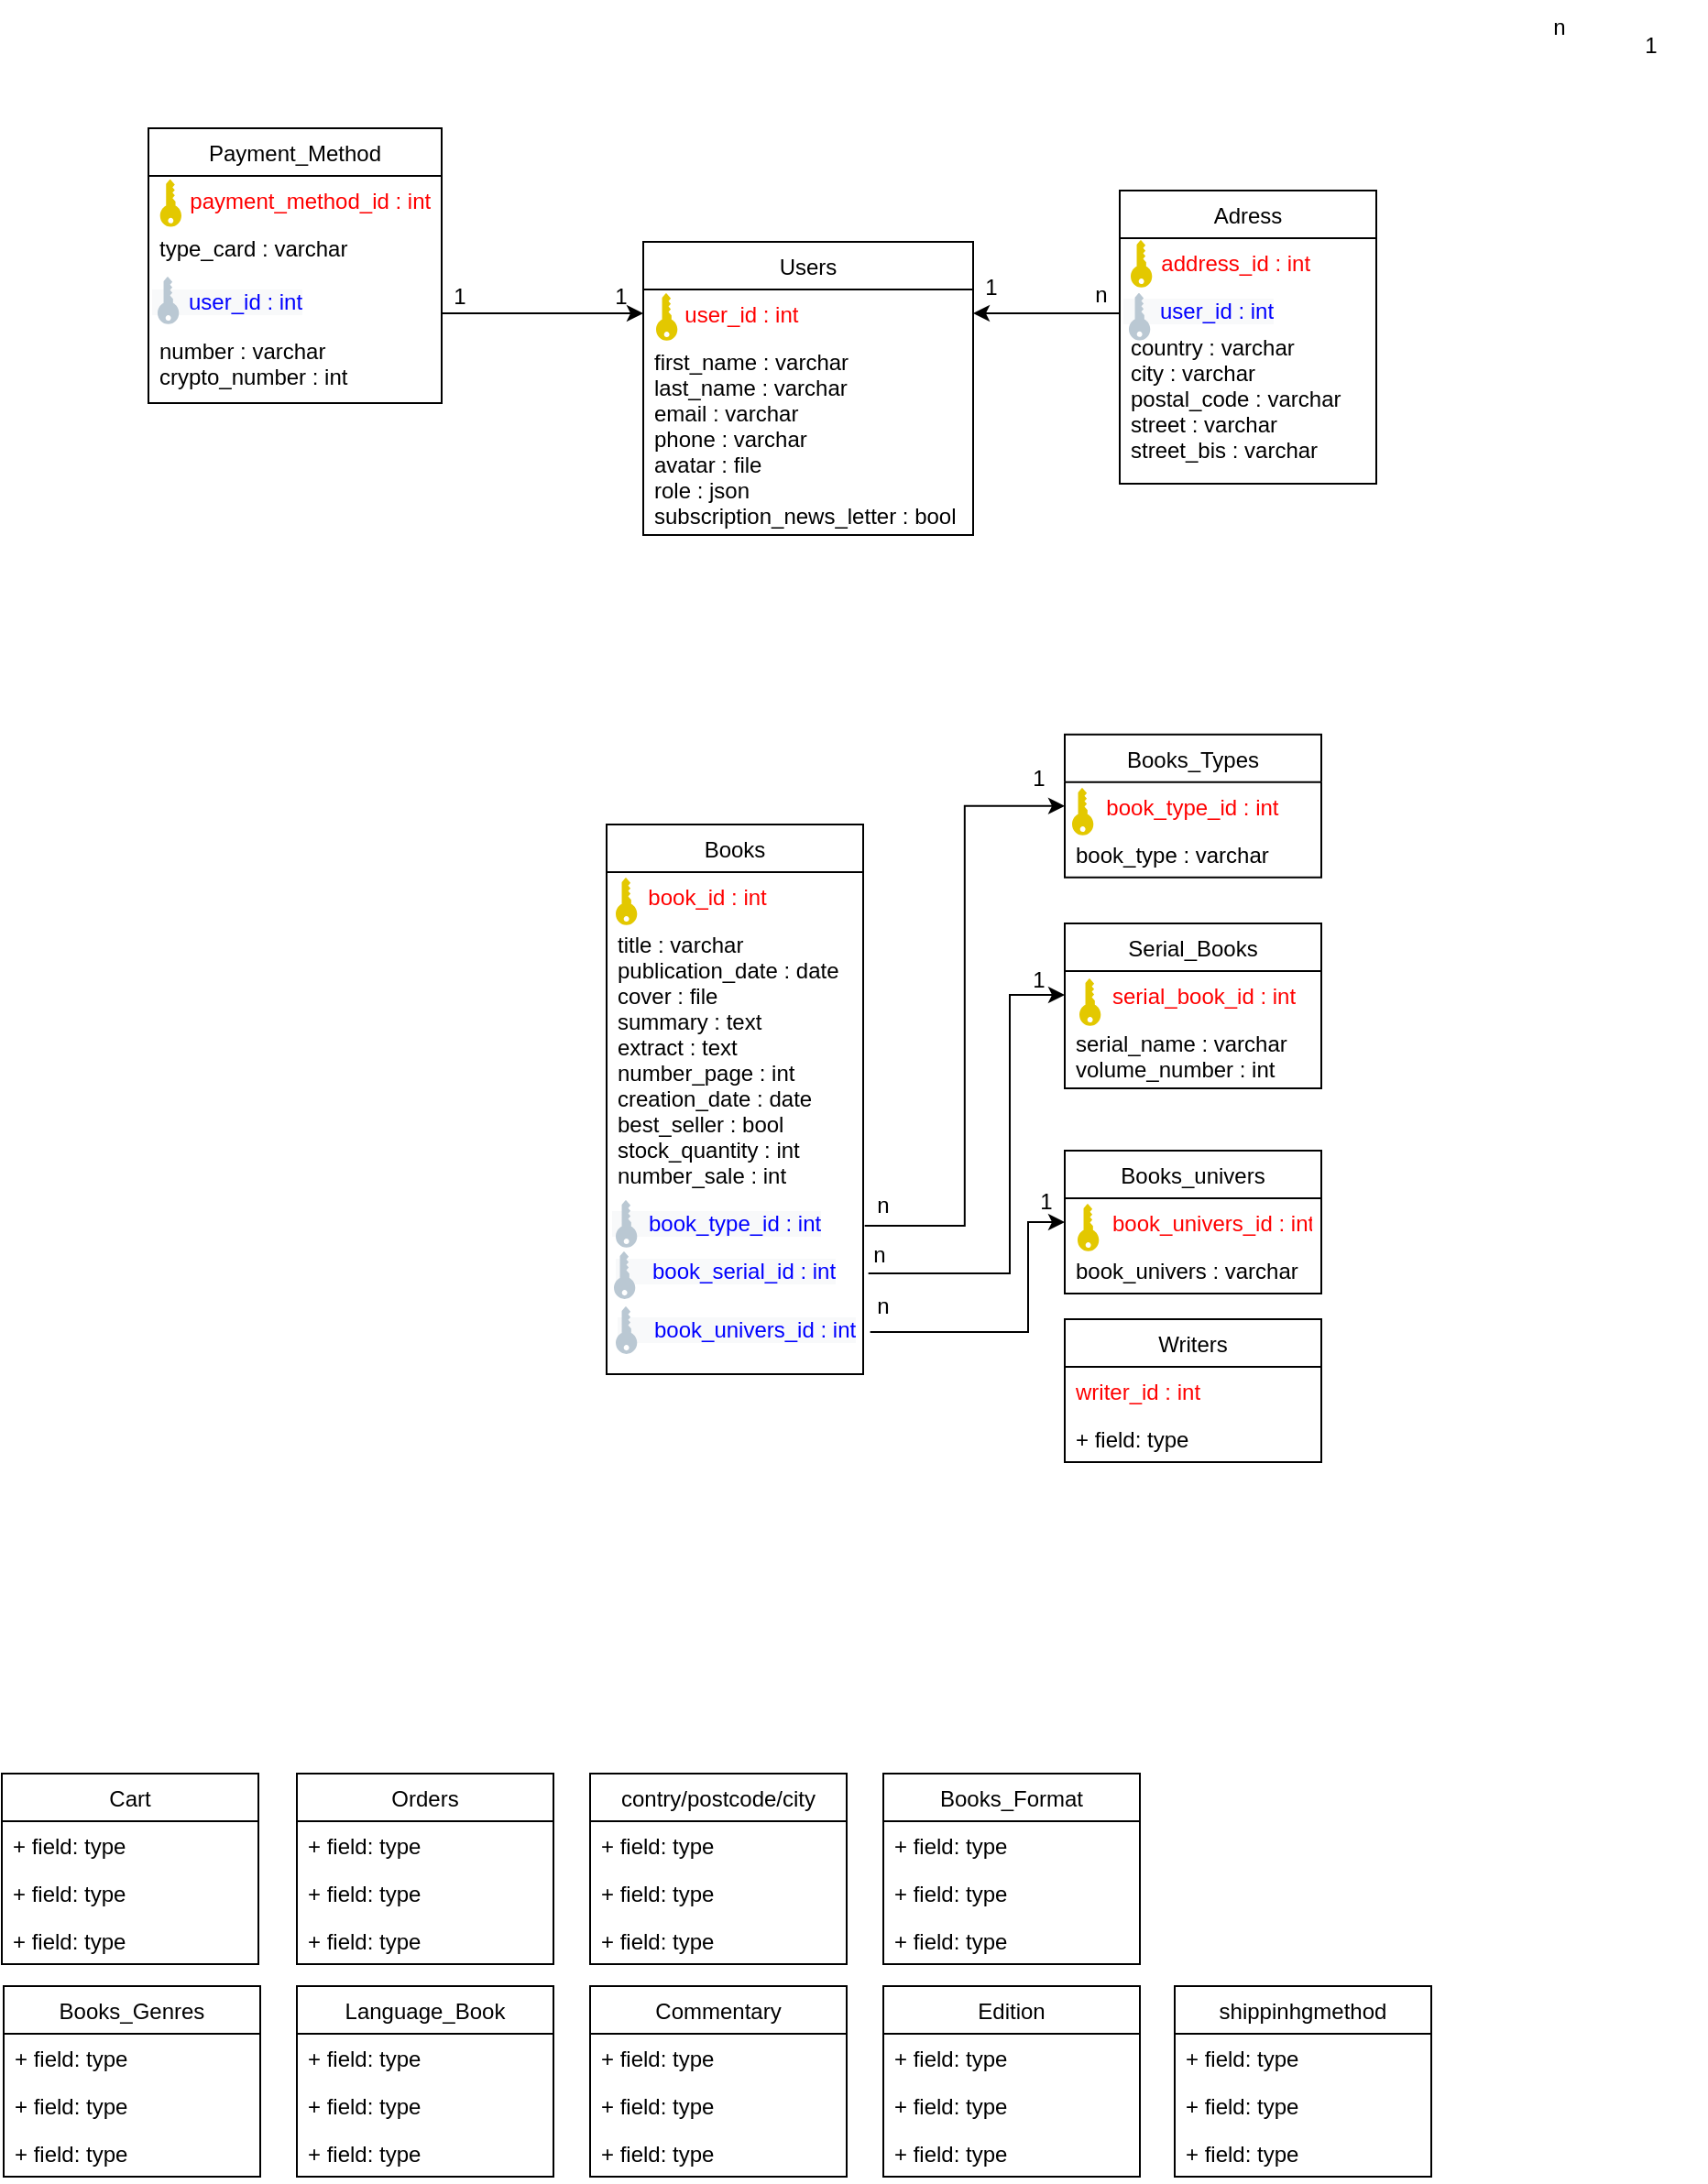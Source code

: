 <mxfile version="18.0.2" type="github">
  <diagram id="_L4seDgNO_HDqvERbjii" name="Page-1">
    <mxGraphModel dx="1221" dy="644" grid="1" gridSize="10" guides="1" tooltips="1" connect="1" arrows="1" fold="1" page="1" pageScale="1" pageWidth="1169" pageHeight="1654" math="0" shadow="0">
      <root>
        <mxCell id="0" />
        <mxCell id="1" parent="0" />
        <mxCell id="G9khIPw7my-z3GdnAK4o-1" value="Books" style="swimlane;fontStyle=0;childLayout=stackLayout;horizontal=1;startSize=26;fillColor=none;horizontalStack=0;resizeParent=1;resizeParentMax=0;resizeLast=0;collapsible=1;marginBottom=0;" vertex="1" parent="1">
          <mxGeometry x="410" y="530" width="140" height="300" as="geometry" />
        </mxCell>
        <mxCell id="G9khIPw7my-z3GdnAK4o-2" value="     book_id : int" style="text;strokeColor=none;fillColor=none;align=left;verticalAlign=top;spacingLeft=4;spacingRight=4;overflow=hidden;rotatable=0;points=[[0,0.5],[1,0.5]];portConstraint=eastwest;fontColor=#FF0000;" vertex="1" parent="G9khIPw7my-z3GdnAK4o-1">
          <mxGeometry y="26" width="140" height="26" as="geometry" />
        </mxCell>
        <mxCell id="G9khIPw7my-z3GdnAK4o-3" value="title : varchar&#xa;publication_date : date&#xa;cover : file&#xa;summary : text&#xa;extract : text&#xa;number_page : int&#xa;creation_date : date&#xa;best_seller : bool&#xa;stock_quantity : int&#xa;number_sale : int" style="text;strokeColor=none;fillColor=none;align=left;verticalAlign=top;spacingLeft=4;spacingRight=4;overflow=hidden;rotatable=0;points=[[0,0.5],[1,0.5]];portConstraint=eastwest;" vertex="1" parent="G9khIPw7my-z3GdnAK4o-1">
          <mxGeometry y="52" width="140" height="248" as="geometry" />
        </mxCell>
        <mxCell id="G9khIPw7my-z3GdnAK4o-5" value="Cart" style="swimlane;fontStyle=0;childLayout=stackLayout;horizontal=1;startSize=26;fillColor=none;horizontalStack=0;resizeParent=1;resizeParentMax=0;resizeLast=0;collapsible=1;marginBottom=0;" vertex="1" parent="1">
          <mxGeometry x="80" y="1048" width="140" height="104" as="geometry" />
        </mxCell>
        <mxCell id="G9khIPw7my-z3GdnAK4o-6" value="+ field: type" style="text;strokeColor=none;fillColor=none;align=left;verticalAlign=top;spacingLeft=4;spacingRight=4;overflow=hidden;rotatable=0;points=[[0,0.5],[1,0.5]];portConstraint=eastwest;" vertex="1" parent="G9khIPw7my-z3GdnAK4o-5">
          <mxGeometry y="26" width="140" height="26" as="geometry" />
        </mxCell>
        <mxCell id="G9khIPw7my-z3GdnAK4o-7" value="+ field: type" style="text;strokeColor=none;fillColor=none;align=left;verticalAlign=top;spacingLeft=4;spacingRight=4;overflow=hidden;rotatable=0;points=[[0,0.5],[1,0.5]];portConstraint=eastwest;" vertex="1" parent="G9khIPw7my-z3GdnAK4o-5">
          <mxGeometry y="52" width="140" height="26" as="geometry" />
        </mxCell>
        <mxCell id="G9khIPw7my-z3GdnAK4o-8" value="+ field: type" style="text;strokeColor=none;fillColor=none;align=left;verticalAlign=top;spacingLeft=4;spacingRight=4;overflow=hidden;rotatable=0;points=[[0,0.5],[1,0.5]];portConstraint=eastwest;" vertex="1" parent="G9khIPw7my-z3GdnAK4o-5">
          <mxGeometry y="78" width="140" height="26" as="geometry" />
        </mxCell>
        <mxCell id="G9khIPw7my-z3GdnAK4o-62" style="edgeStyle=orthogonalEdgeStyle;rounded=0;orthogonalLoop=1;jettySize=auto;html=1;entryX=1;entryY=0.5;entryDx=0;entryDy=0;fontColor=#0000FF;exitX=0;exitY=0.75;exitDx=0;exitDy=0;" edge="1" parent="1" source="G9khIPw7my-z3GdnAK4o-63" target="G9khIPw7my-z3GdnAK4o-10">
          <mxGeometry relative="1" as="geometry" />
        </mxCell>
        <mxCell id="G9khIPw7my-z3GdnAK4o-9" value="Users" style="swimlane;fontStyle=0;childLayout=stackLayout;horizontal=1;startSize=26;fillColor=none;horizontalStack=0;resizeParent=1;resizeParentMax=0;resizeLast=0;collapsible=1;marginBottom=0;" vertex="1" parent="1">
          <mxGeometry x="430" y="212" width="180" height="160" as="geometry" />
        </mxCell>
        <mxCell id="G9khIPw7my-z3GdnAK4o-10" value="     user_id : int" style="text;strokeColor=none;fillColor=none;align=left;verticalAlign=top;spacingLeft=4;spacingRight=4;overflow=hidden;rotatable=0;points=[[0,0.5],[1,0.5]];portConstraint=eastwest;fontColor=#FF0000;" vertex="1" parent="G9khIPw7my-z3GdnAK4o-9">
          <mxGeometry y="26" width="180" height="26" as="geometry" />
        </mxCell>
        <mxCell id="G9khIPw7my-z3GdnAK4o-11" value="first_name : varchar&#xa;last_name : varchar&#xa;email : varchar&#xa;phone : varchar&#xa;avatar : file&#xa;role : json&#xa;subscription_news_letter : bool&#xa;   " style="text;strokeColor=none;fillColor=none;align=left;verticalAlign=top;spacingLeft=4;spacingRight=4;overflow=hidden;rotatable=0;points=[[0,0.5],[1,0.5]];portConstraint=eastwest;fontColor=#000000;" vertex="1" parent="G9khIPw7my-z3GdnAK4o-9">
          <mxGeometry y="52" width="180" height="108" as="geometry" />
        </mxCell>
        <mxCell id="G9khIPw7my-z3GdnAK4o-13" value="Orders" style="swimlane;fontStyle=0;childLayout=stackLayout;horizontal=1;startSize=26;fillColor=none;horizontalStack=0;resizeParent=1;resizeParentMax=0;resizeLast=0;collapsible=1;marginBottom=0;" vertex="1" parent="1">
          <mxGeometry x="241" y="1048" width="140" height="104" as="geometry" />
        </mxCell>
        <mxCell id="G9khIPw7my-z3GdnAK4o-14" value="+ field: type" style="text;strokeColor=none;fillColor=none;align=left;verticalAlign=top;spacingLeft=4;spacingRight=4;overflow=hidden;rotatable=0;points=[[0,0.5],[1,0.5]];portConstraint=eastwest;" vertex="1" parent="G9khIPw7my-z3GdnAK4o-13">
          <mxGeometry y="26" width="140" height="26" as="geometry" />
        </mxCell>
        <mxCell id="G9khIPw7my-z3GdnAK4o-15" value="+ field: type" style="text;strokeColor=none;fillColor=none;align=left;verticalAlign=top;spacingLeft=4;spacingRight=4;overflow=hidden;rotatable=0;points=[[0,0.5],[1,0.5]];portConstraint=eastwest;" vertex="1" parent="G9khIPw7my-z3GdnAK4o-13">
          <mxGeometry y="52" width="140" height="26" as="geometry" />
        </mxCell>
        <mxCell id="G9khIPw7my-z3GdnAK4o-16" value="+ field: type" style="text;strokeColor=none;fillColor=none;align=left;verticalAlign=top;spacingLeft=4;spacingRight=4;overflow=hidden;rotatable=0;points=[[0,0.5],[1,0.5]];portConstraint=eastwest;" vertex="1" parent="G9khIPw7my-z3GdnAK4o-13">
          <mxGeometry y="78" width="140" height="26" as="geometry" />
        </mxCell>
        <mxCell id="G9khIPw7my-z3GdnAK4o-17" value="Adress" style="swimlane;fontStyle=0;childLayout=stackLayout;horizontal=1;startSize=26;fillColor=none;horizontalStack=0;resizeParent=1;resizeParentMax=0;resizeLast=0;collapsible=1;marginBottom=0;" vertex="1" parent="1">
          <mxGeometry x="690" y="184" width="140" height="160" as="geometry" />
        </mxCell>
        <mxCell id="G9khIPw7my-z3GdnAK4o-18" value="     address_id : int" style="text;strokeColor=none;fillColor=none;align=left;verticalAlign=top;spacingLeft=4;spacingRight=4;overflow=hidden;rotatable=0;points=[[0,0.5],[1,0.5]];portConstraint=eastwest;fontColor=#FF0000;" vertex="1" parent="G9khIPw7my-z3GdnAK4o-17">
          <mxGeometry y="26" width="140" height="26" as="geometry" />
        </mxCell>
        <mxCell id="G9khIPw7my-z3GdnAK4o-63" value="&lt;font style=&quot;font-family: Helvetica; font-size: 12px; font-style: normal; font-variant-ligatures: normal; font-variant-caps: normal; font-weight: 400; letter-spacing: normal; orphans: 2; text-align: left; text-indent: 0px; text-transform: none; widows: 2; word-spacing: 0px; -webkit-text-stroke-width: 0px; background-color: rgb(248, 249, 250); text-decoration-thickness: initial; text-decoration-style: initial; text-decoration-color: initial;&quot; color=&quot;#0000ff&quot;&gt;&lt;span style=&quot;font-family: Helvetica; font-size: 12px; font-style: normal; font-variant-ligatures: normal; font-variant-caps: normal; font-weight: 400; letter-spacing: normal; orphans: 2; text-align: left; text-indent: 0px; text-transform: none; widows: 2; word-spacing: 0px; -webkit-text-stroke-width: 0px; background-color: rgb(248, 249, 250); text-decoration-thickness: initial; text-decoration-style: initial; text-decoration-color: initial; float: none; display: inline !important;&quot;&gt;&amp;nbsp; &amp;nbsp; &amp;nbsp; user_id : int&lt;/span&gt;&lt;br style=&quot;padding: 0px; margin: 0px; font-family: Helvetica; font-size: 12px; font-style: normal; font-variant-ligatures: normal; font-variant-caps: normal; font-weight: 400; letter-spacing: normal; orphans: 2; text-align: left; text-indent: 0px; text-transform: none; widows: 2; word-spacing: 0px; -webkit-text-stroke-width: 0px; background-color: rgb(248, 249, 250); text-decoration-thickness: initial; text-decoration-style: initial; text-decoration-color: initial;&quot;&gt;&lt;/font&gt;" style="text;whiteSpace=wrap;html=1;fontColor=#0000FF;" vertex="1" parent="G9khIPw7my-z3GdnAK4o-17">
          <mxGeometry y="52" width="140" height="20" as="geometry" />
        </mxCell>
        <mxCell id="G9khIPw7my-z3GdnAK4o-19" value="country : varchar&#xa;city : varchar&#xa;postal_code : varchar&#xa;street : varchar&#xa;street_bis : varchar" style="text;strokeColor=none;fillColor=none;align=left;verticalAlign=top;spacingLeft=4;spacingRight=4;overflow=hidden;rotatable=0;points=[[0,0.5],[1,0.5]];portConstraint=eastwest;" vertex="1" parent="G9khIPw7my-z3GdnAK4o-17">
          <mxGeometry y="72" width="140" height="88" as="geometry" />
        </mxCell>
        <mxCell id="G9khIPw7my-z3GdnAK4o-68" style="edgeStyle=orthogonalEdgeStyle;rounded=0;orthogonalLoop=1;jettySize=auto;html=1;entryX=0;entryY=0.5;entryDx=0;entryDy=0;fontColor=#FF0000;exitX=1;exitY=0.5;exitDx=0;exitDy=0;" edge="1" parent="1" source="G9khIPw7my-z3GdnAK4o-23" target="G9khIPw7my-z3GdnAK4o-10">
          <mxGeometry relative="1" as="geometry" />
        </mxCell>
        <mxCell id="G9khIPw7my-z3GdnAK4o-21" value="Payment_Method" style="swimlane;fontStyle=0;childLayout=stackLayout;horizontal=1;startSize=26;fillColor=none;horizontalStack=0;resizeParent=1;resizeParentMax=0;resizeLast=0;collapsible=1;marginBottom=0;" vertex="1" parent="1">
          <mxGeometry x="160" y="150" width="160" height="150" as="geometry" />
        </mxCell>
        <mxCell id="G9khIPw7my-z3GdnAK4o-22" value="     payment_method_id : int" style="text;strokeColor=none;fillColor=none;align=left;verticalAlign=top;spacingLeft=4;spacingRight=4;overflow=hidden;rotatable=0;points=[[0,0.5],[1,0.5]];portConstraint=eastwest;fontColor=#FF0000;" vertex="1" parent="G9khIPw7my-z3GdnAK4o-21">
          <mxGeometry y="26" width="160" height="26" as="geometry" />
        </mxCell>
        <mxCell id="G9khIPw7my-z3GdnAK4o-23" value="type_card : varchar&#xa;&#xa;&#xa;&#xa;number : varchar&#xa;crypto_number : int&#xa;    &#xa;&#xa;   " style="text;strokeColor=none;fillColor=none;align=left;verticalAlign=top;spacingLeft=4;spacingRight=4;overflow=hidden;rotatable=0;points=[[0,0.5],[1,0.5]];portConstraint=eastwest;" vertex="1" parent="G9khIPw7my-z3GdnAK4o-21">
          <mxGeometry y="52" width="160" height="98" as="geometry" />
        </mxCell>
        <mxCell id="G9khIPw7my-z3GdnAK4o-25" value="Books_Types" style="swimlane;fontStyle=0;childLayout=stackLayout;horizontal=1;startSize=26;fillColor=none;horizontalStack=0;resizeParent=1;resizeParentMax=0;resizeLast=0;collapsible=1;marginBottom=0;" vertex="1" parent="1">
          <mxGeometry x="660" y="480.89" width="140" height="78" as="geometry" />
        </mxCell>
        <mxCell id="G9khIPw7my-z3GdnAK4o-26" value="     book_type_id : int" style="text;strokeColor=none;fillColor=none;align=left;verticalAlign=top;spacingLeft=4;spacingRight=4;overflow=hidden;rotatable=0;points=[[0,0.5],[1,0.5]];portConstraint=eastwest;fontColor=#FF0000;" vertex="1" parent="G9khIPw7my-z3GdnAK4o-25">
          <mxGeometry y="26" width="140" height="26" as="geometry" />
        </mxCell>
        <mxCell id="G9khIPw7my-z3GdnAK4o-27" value="book_type : varchar" style="text;strokeColor=none;fillColor=none;align=left;verticalAlign=top;spacingLeft=4;spacingRight=4;overflow=hidden;rotatable=0;points=[[0,0.5],[1,0.5]];portConstraint=eastwest;" vertex="1" parent="G9khIPw7my-z3GdnAK4o-25">
          <mxGeometry y="52" width="140" height="26" as="geometry" />
        </mxCell>
        <mxCell id="G9khIPw7my-z3GdnAK4o-29" value="Books_Genres" style="swimlane;fontStyle=0;childLayout=stackLayout;horizontal=1;startSize=26;fillColor=none;horizontalStack=0;resizeParent=1;resizeParentMax=0;resizeLast=0;collapsible=1;marginBottom=0;" vertex="1" parent="1">
          <mxGeometry x="81" y="1164" width="140" height="104" as="geometry" />
        </mxCell>
        <mxCell id="G9khIPw7my-z3GdnAK4o-30" value="+ field: type" style="text;strokeColor=none;fillColor=none;align=left;verticalAlign=top;spacingLeft=4;spacingRight=4;overflow=hidden;rotatable=0;points=[[0,0.5],[1,0.5]];portConstraint=eastwest;" vertex="1" parent="G9khIPw7my-z3GdnAK4o-29">
          <mxGeometry y="26" width="140" height="26" as="geometry" />
        </mxCell>
        <mxCell id="G9khIPw7my-z3GdnAK4o-31" value="+ field: type" style="text;strokeColor=none;fillColor=none;align=left;verticalAlign=top;spacingLeft=4;spacingRight=4;overflow=hidden;rotatable=0;points=[[0,0.5],[1,0.5]];portConstraint=eastwest;" vertex="1" parent="G9khIPw7my-z3GdnAK4o-29">
          <mxGeometry y="52" width="140" height="26" as="geometry" />
        </mxCell>
        <mxCell id="G9khIPw7my-z3GdnAK4o-32" value="+ field: type" style="text;strokeColor=none;fillColor=none;align=left;verticalAlign=top;spacingLeft=4;spacingRight=4;overflow=hidden;rotatable=0;points=[[0,0.5],[1,0.5]];portConstraint=eastwest;" vertex="1" parent="G9khIPw7my-z3GdnAK4o-29">
          <mxGeometry y="78" width="140" height="26" as="geometry" />
        </mxCell>
        <mxCell id="G9khIPw7my-z3GdnAK4o-33" value="Commentary" style="swimlane;fontStyle=0;childLayout=stackLayout;horizontal=1;startSize=26;fillColor=none;horizontalStack=0;resizeParent=1;resizeParentMax=0;resizeLast=0;collapsible=1;marginBottom=0;" vertex="1" parent="1">
          <mxGeometry x="401" y="1164" width="140" height="104" as="geometry" />
        </mxCell>
        <mxCell id="G9khIPw7my-z3GdnAK4o-34" value="+ field: type" style="text;strokeColor=none;fillColor=none;align=left;verticalAlign=top;spacingLeft=4;spacingRight=4;overflow=hidden;rotatable=0;points=[[0,0.5],[1,0.5]];portConstraint=eastwest;" vertex="1" parent="G9khIPw7my-z3GdnAK4o-33">
          <mxGeometry y="26" width="140" height="26" as="geometry" />
        </mxCell>
        <mxCell id="G9khIPw7my-z3GdnAK4o-35" value="+ field: type" style="text;strokeColor=none;fillColor=none;align=left;verticalAlign=top;spacingLeft=4;spacingRight=4;overflow=hidden;rotatable=0;points=[[0,0.5],[1,0.5]];portConstraint=eastwest;" vertex="1" parent="G9khIPw7my-z3GdnAK4o-33">
          <mxGeometry y="52" width="140" height="26" as="geometry" />
        </mxCell>
        <mxCell id="G9khIPw7my-z3GdnAK4o-36" value="+ field: type" style="text;strokeColor=none;fillColor=none;align=left;verticalAlign=top;spacingLeft=4;spacingRight=4;overflow=hidden;rotatable=0;points=[[0,0.5],[1,0.5]];portConstraint=eastwest;" vertex="1" parent="G9khIPw7my-z3GdnAK4o-33">
          <mxGeometry y="78" width="140" height="26" as="geometry" />
        </mxCell>
        <mxCell id="G9khIPw7my-z3GdnAK4o-37" value="Writers" style="swimlane;fontStyle=0;childLayout=stackLayout;horizontal=1;startSize=26;fillColor=none;horizontalStack=0;resizeParent=1;resizeParentMax=0;resizeLast=0;collapsible=1;marginBottom=0;" vertex="1" parent="1">
          <mxGeometry x="660" y="800" width="140" height="78" as="geometry" />
        </mxCell>
        <mxCell id="G9khIPw7my-z3GdnAK4o-38" value="writer_id : int" style="text;strokeColor=none;fillColor=none;align=left;verticalAlign=top;spacingLeft=4;spacingRight=4;overflow=hidden;rotatable=0;points=[[0,0.5],[1,0.5]];portConstraint=eastwest;fontColor=#FF0000;" vertex="1" parent="G9khIPw7my-z3GdnAK4o-37">
          <mxGeometry y="26" width="140" height="26" as="geometry" />
        </mxCell>
        <mxCell id="G9khIPw7my-z3GdnAK4o-39" value="+ field: type" style="text;strokeColor=none;fillColor=none;align=left;verticalAlign=top;spacingLeft=4;spacingRight=4;overflow=hidden;rotatable=0;points=[[0,0.5],[1,0.5]];portConstraint=eastwest;" vertex="1" parent="G9khIPw7my-z3GdnAK4o-37">
          <mxGeometry y="52" width="140" height="26" as="geometry" />
        </mxCell>
        <mxCell id="G9khIPw7my-z3GdnAK4o-41" value="Edition" style="swimlane;fontStyle=0;childLayout=stackLayout;horizontal=1;startSize=26;fillColor=none;horizontalStack=0;resizeParent=1;resizeParentMax=0;resizeLast=0;collapsible=1;marginBottom=0;" vertex="1" parent="1">
          <mxGeometry x="561" y="1164" width="140" height="104" as="geometry" />
        </mxCell>
        <mxCell id="G9khIPw7my-z3GdnAK4o-42" value="+ field: type" style="text;strokeColor=none;fillColor=none;align=left;verticalAlign=top;spacingLeft=4;spacingRight=4;overflow=hidden;rotatable=0;points=[[0,0.5],[1,0.5]];portConstraint=eastwest;" vertex="1" parent="G9khIPw7my-z3GdnAK4o-41">
          <mxGeometry y="26" width="140" height="26" as="geometry" />
        </mxCell>
        <mxCell id="G9khIPw7my-z3GdnAK4o-43" value="+ field: type" style="text;strokeColor=none;fillColor=none;align=left;verticalAlign=top;spacingLeft=4;spacingRight=4;overflow=hidden;rotatable=0;points=[[0,0.5],[1,0.5]];portConstraint=eastwest;" vertex="1" parent="G9khIPw7my-z3GdnAK4o-41">
          <mxGeometry y="52" width="140" height="26" as="geometry" />
        </mxCell>
        <mxCell id="G9khIPw7my-z3GdnAK4o-44" value="+ field: type" style="text;strokeColor=none;fillColor=none;align=left;verticalAlign=top;spacingLeft=4;spacingRight=4;overflow=hidden;rotatable=0;points=[[0,0.5],[1,0.5]];portConstraint=eastwest;" vertex="1" parent="G9khIPw7my-z3GdnAK4o-41">
          <mxGeometry y="78" width="140" height="26" as="geometry" />
        </mxCell>
        <mxCell id="G9khIPw7my-z3GdnAK4o-45" value="Serial_Books" style="swimlane;fontStyle=0;childLayout=stackLayout;horizontal=1;startSize=26;fillColor=none;horizontalStack=0;resizeParent=1;resizeParentMax=0;resizeLast=0;collapsible=1;marginBottom=0;" vertex="1" parent="1">
          <mxGeometry x="660" y="584" width="140" height="90" as="geometry" />
        </mxCell>
        <mxCell id="G9khIPw7my-z3GdnAK4o-46" value="      serial_book_id : int" style="text;strokeColor=none;fillColor=none;align=left;verticalAlign=top;spacingLeft=4;spacingRight=4;overflow=hidden;rotatable=0;points=[[0,0.5],[1,0.5]];portConstraint=eastwest;fontColor=#FF0000;" vertex="1" parent="G9khIPw7my-z3GdnAK4o-45">
          <mxGeometry y="26" width="140" height="26" as="geometry" />
        </mxCell>
        <mxCell id="G9khIPw7my-z3GdnAK4o-47" value="serial_name : varchar&#xa;volume_number : int" style="text;strokeColor=none;fillColor=none;align=left;verticalAlign=top;spacingLeft=4;spacingRight=4;overflow=hidden;rotatable=0;points=[[0,0.5],[1,0.5]];portConstraint=eastwest;" vertex="1" parent="G9khIPw7my-z3GdnAK4o-45">
          <mxGeometry y="52" width="140" height="38" as="geometry" />
        </mxCell>
        <mxCell id="G9khIPw7my-z3GdnAK4o-49" value="Language_Book" style="swimlane;fontStyle=0;childLayout=stackLayout;horizontal=1;startSize=26;fillColor=none;horizontalStack=0;resizeParent=1;resizeParentMax=0;resizeLast=0;collapsible=1;marginBottom=0;" vertex="1" parent="1">
          <mxGeometry x="241" y="1164" width="140" height="104" as="geometry" />
        </mxCell>
        <mxCell id="G9khIPw7my-z3GdnAK4o-50" value="+ field: type" style="text;strokeColor=none;fillColor=none;align=left;verticalAlign=top;spacingLeft=4;spacingRight=4;overflow=hidden;rotatable=0;points=[[0,0.5],[1,0.5]];portConstraint=eastwest;" vertex="1" parent="G9khIPw7my-z3GdnAK4o-49">
          <mxGeometry y="26" width="140" height="26" as="geometry" />
        </mxCell>
        <mxCell id="G9khIPw7my-z3GdnAK4o-51" value="+ field: type" style="text;strokeColor=none;fillColor=none;align=left;verticalAlign=top;spacingLeft=4;spacingRight=4;overflow=hidden;rotatable=0;points=[[0,0.5],[1,0.5]];portConstraint=eastwest;" vertex="1" parent="G9khIPw7my-z3GdnAK4o-49">
          <mxGeometry y="52" width="140" height="26" as="geometry" />
        </mxCell>
        <mxCell id="G9khIPw7my-z3GdnAK4o-52" value="+ field: type" style="text;strokeColor=none;fillColor=none;align=left;verticalAlign=top;spacingLeft=4;spacingRight=4;overflow=hidden;rotatable=0;points=[[0,0.5],[1,0.5]];portConstraint=eastwest;" vertex="1" parent="G9khIPw7my-z3GdnAK4o-49">
          <mxGeometry y="78" width="140" height="26" as="geometry" />
        </mxCell>
        <mxCell id="G9khIPw7my-z3GdnAK4o-53" value="" style="points=[[0,0.5,0],[0.24,0,0],[0.5,0.28,0],[0.995,0.475,0],[0.5,0.72,0],[0.24,1,0]];verticalLabelPosition=bottom;sketch=0;html=1;verticalAlign=top;aspect=fixed;align=center;pointerEvents=1;shape=mxgraph.cisco19.key;fillColor=#e3c800;strokeColor=#B09500;fontColor=#000000;direction=north;" vertex="1" parent="1">
          <mxGeometry x="437" y="240" width="11.65" height="25.89" as="geometry" />
        </mxCell>
        <mxCell id="G9khIPw7my-z3GdnAK4o-55" value="" style="points=[[0,0.5,0],[0.24,0,0],[0.5,0.28,0],[0.995,0.475,0],[0.5,0.72,0],[0.24,1,0]];verticalLabelPosition=bottom;sketch=0;html=1;verticalAlign=top;aspect=fixed;align=center;pointerEvents=1;shape=mxgraph.cisco19.key;fillColor=#e3c800;strokeColor=#B09500;fontColor=#000000;direction=north;" vertex="1" parent="1">
          <mxGeometry x="696" y="211" width="11.65" height="25.89" as="geometry" />
        </mxCell>
        <mxCell id="G9khIPw7my-z3GdnAK4o-56" value="" style="points=[[0,0.5,0],[0.24,0,0],[0.5,0.28,0],[0.995,0.475,0],[0.5,0.72,0],[0.24,1,0]];verticalLabelPosition=bottom;sketch=0;html=1;verticalAlign=top;aspect=fixed;align=center;pointerEvents=1;shape=mxgraph.cisco19.key;fillColor=#bac8d3;strokeColor=#23445d;direction=north;" vertex="1" parent="1">
          <mxGeometry x="695" y="239.89" width="11.65" height="25.89" as="geometry" />
        </mxCell>
        <mxCell id="G9khIPw7my-z3GdnAK4o-65" value="&lt;font style=&quot;font-family: Helvetica; font-size: 12px; font-style: normal; font-variant-ligatures: normal; font-variant-caps: normal; font-weight: 400; letter-spacing: normal; orphans: 2; text-align: left; text-indent: 0px; text-transform: none; widows: 2; word-spacing: 0px; -webkit-text-stroke-width: 0px; background-color: rgb(248, 249, 250); text-decoration-thickness: initial; text-decoration-style: initial; text-decoration-color: initial;&quot; color=&quot;#0000ff&quot;&gt;&lt;span style=&quot;font-family: Helvetica; font-size: 12px; font-style: normal; font-variant-ligatures: normal; font-variant-caps: normal; font-weight: 400; letter-spacing: normal; orphans: 2; text-align: left; text-indent: 0px; text-transform: none; widows: 2; word-spacing: 0px; -webkit-text-stroke-width: 0px; background-color: rgb(248, 249, 250); text-decoration-thickness: initial; text-decoration-style: initial; text-decoration-color: initial; float: none; display: inline !important;&quot;&gt;&amp;nbsp; &amp;nbsp; &amp;nbsp; user_id : int&lt;/span&gt;&lt;br style=&quot;padding: 0px; margin: 0px; font-family: Helvetica; font-size: 12px; font-style: normal; font-variant-ligatures: normal; font-variant-caps: normal; font-weight: 400; letter-spacing: normal; orphans: 2; text-align: left; text-indent: 0px; text-transform: none; widows: 2; word-spacing: 0px; -webkit-text-stroke-width: 0px; background-color: rgb(248, 249, 250); text-decoration-thickness: initial; text-decoration-style: initial; text-decoration-color: initial;&quot;&gt;&lt;/font&gt;" style="text;whiteSpace=wrap;html=1;fontColor=#0000FF;" vertex="1" parent="1">
          <mxGeometry x="160" y="231" width="140" height="20" as="geometry" />
        </mxCell>
        <mxCell id="G9khIPw7my-z3GdnAK4o-66" value="" style="points=[[0,0.5,0],[0.24,0,0],[0.5,0.28,0],[0.995,0.475,0],[0.5,0.72,0],[0.24,1,0]];verticalLabelPosition=bottom;sketch=0;html=1;verticalAlign=top;aspect=fixed;align=center;pointerEvents=1;shape=mxgraph.cisco19.key;fillColor=#e3c800;strokeColor=#B09500;fontColor=#000000;direction=north;" vertex="1" parent="1">
          <mxGeometry x="166.35" y="177.89" width="11.65" height="25.89" as="geometry" />
        </mxCell>
        <mxCell id="G9khIPw7my-z3GdnAK4o-67" value="" style="points=[[0,0.5,0],[0.24,0,0],[0.5,0.28,0],[0.995,0.475,0],[0.5,0.72,0],[0.24,1,0]];verticalLabelPosition=bottom;sketch=0;html=1;verticalAlign=top;aspect=fixed;align=center;pointerEvents=1;shape=mxgraph.cisco19.key;fillColor=#bac8d3;strokeColor=#23445d;direction=north;" vertex="1" parent="1">
          <mxGeometry x="165" y="231" width="11.65" height="25.89" as="geometry" />
        </mxCell>
        <mxCell id="G9khIPw7my-z3GdnAK4o-69" value="&lt;font color=&quot;#000000&quot;&gt;1&lt;/font&gt;" style="text;html=1;strokeColor=none;fillColor=none;align=center;verticalAlign=middle;whiteSpace=wrap;rounded=0;fontColor=#FF0000;" vertex="1" parent="1">
          <mxGeometry x="590" y="222" width="60" height="30" as="geometry" />
        </mxCell>
        <mxCell id="G9khIPw7my-z3GdnAK4o-70" value="&lt;font color=&quot;#000000&quot;&gt;n&lt;/font&gt;" style="text;html=1;strokeColor=none;fillColor=none;align=center;verticalAlign=middle;whiteSpace=wrap;rounded=0;fontColor=#FF0000;" vertex="1" parent="1">
          <mxGeometry x="650" y="226" width="60" height="30" as="geometry" />
        </mxCell>
        <mxCell id="G9khIPw7my-z3GdnAK4o-71" value="&lt;font color=&quot;#000000&quot;&gt;1&lt;/font&gt;" style="text;html=1;strokeColor=none;fillColor=none;align=center;verticalAlign=middle;whiteSpace=wrap;rounded=0;fontColor=#FF0000;" vertex="1" parent="1">
          <mxGeometry x="950" y="90" width="60" height="30" as="geometry" />
        </mxCell>
        <mxCell id="G9khIPw7my-z3GdnAK4o-72" value="&lt;font color=&quot;#000000&quot;&gt;n&lt;/font&gt;" style="text;html=1;strokeColor=none;fillColor=none;align=center;verticalAlign=middle;whiteSpace=wrap;rounded=0;fontColor=#FF0000;" vertex="1" parent="1">
          <mxGeometry x="900" y="80" width="60" height="30" as="geometry" />
        </mxCell>
        <mxCell id="G9khIPw7my-z3GdnAK4o-74" value="&lt;font color=&quot;#000000&quot;&gt;1&lt;/font&gt;" style="text;html=1;strokeColor=none;fillColor=none;align=center;verticalAlign=middle;whiteSpace=wrap;rounded=0;fontColor=#FF0000;" vertex="1" parent="1">
          <mxGeometry x="300" y="227" width="60" height="30" as="geometry" />
        </mxCell>
        <mxCell id="G9khIPw7my-z3GdnAK4o-75" value="&lt;font color=&quot;#000000&quot;&gt;1&lt;/font&gt;" style="text;html=1;strokeColor=none;fillColor=none;align=center;verticalAlign=middle;whiteSpace=wrap;rounded=0;fontColor=#FF0000;" vertex="1" parent="1">
          <mxGeometry x="388" y="227" width="60" height="30" as="geometry" />
        </mxCell>
        <mxCell id="G9khIPw7my-z3GdnAK4o-76" value="" style="points=[[0,0.5,0],[0.24,0,0],[0.5,0.28,0],[0.995,0.475,0],[0.5,0.72,0],[0.24,1,0]];verticalLabelPosition=bottom;sketch=0;html=1;verticalAlign=top;aspect=fixed;align=center;pointerEvents=1;shape=mxgraph.cisco19.key;fillColor=#e3c800;strokeColor=#B09500;fontColor=#000000;direction=north;" vertex="1" parent="1">
          <mxGeometry x="415" y="559" width="11.65" height="25.89" as="geometry" />
        </mxCell>
        <mxCell id="G9khIPw7my-z3GdnAK4o-79" style="edgeStyle=orthogonalEdgeStyle;rounded=0;orthogonalLoop=1;jettySize=auto;html=1;exitX=1;exitY=0.75;exitDx=0;exitDy=0;entryX=0;entryY=0.5;entryDx=0;entryDy=0;fontColor=#FF0000;" edge="1" parent="1" source="G9khIPw7my-z3GdnAK4o-77" target="G9khIPw7my-z3GdnAK4o-26">
          <mxGeometry relative="1" as="geometry" />
        </mxCell>
        <mxCell id="G9khIPw7my-z3GdnAK4o-77" value="&lt;font style=&quot;font-family: Helvetica; font-size: 12px; font-style: normal; font-variant-ligatures: normal; font-variant-caps: normal; font-weight: 400; letter-spacing: normal; orphans: 2; text-align: left; text-indent: 0px; text-transform: none; widows: 2; word-spacing: 0px; -webkit-text-stroke-width: 0px; background-color: rgb(248, 249, 250); text-decoration-thickness: initial; text-decoration-style: initial; text-decoration-color: initial;&quot; color=&quot;#0000ff&quot;&gt;&lt;span style=&quot;font-family: Helvetica; font-size: 12px; font-style: normal; font-variant-ligatures: normal; font-variant-caps: normal; font-weight: 400; letter-spacing: normal; orphans: 2; text-align: left; text-indent: 0px; text-transform: none; widows: 2; word-spacing: 0px; -webkit-text-stroke-width: 0px; background-color: rgb(248, 249, 250); text-decoration-thickness: initial; text-decoration-style: initial; text-decoration-color: initial; float: none; display: inline !important;&quot;&gt;&amp;nbsp; &amp;nbsp; &amp;nbsp; book_type_id : int&lt;/span&gt;&lt;br style=&quot;padding: 0px; margin: 0px; font-family: Helvetica; font-size: 12px; font-style: normal; font-variant-ligatures: normal; font-variant-caps: normal; font-weight: 400; letter-spacing: normal; orphans: 2; text-align: left; text-indent: 0px; text-transform: none; widows: 2; word-spacing: 0px; -webkit-text-stroke-width: 0px; background-color: rgb(248, 249, 250); text-decoration-thickness: initial; text-decoration-style: initial; text-decoration-color: initial;&quot;&gt;&lt;/font&gt;" style="text;whiteSpace=wrap;html=1;fontColor=#0000FF;" vertex="1" parent="1">
          <mxGeometry x="410.83" y="734" width="140" height="20" as="geometry" />
        </mxCell>
        <mxCell id="G9khIPw7my-z3GdnAK4o-78" value="" style="points=[[0,0.5,0],[0.24,0,0],[0.5,0.28,0],[0.995,0.475,0],[0.5,0.72,0],[0.24,1,0]];verticalLabelPosition=bottom;sketch=0;html=1;verticalAlign=top;aspect=fixed;align=center;pointerEvents=1;shape=mxgraph.cisco19.key;fillColor=#e3c800;strokeColor=#B09500;fontColor=#000000;direction=north;" vertex="1" parent="1">
          <mxGeometry x="664" y="510" width="11.65" height="25.89" as="geometry" />
        </mxCell>
        <mxCell id="G9khIPw7my-z3GdnAK4o-80" value="&lt;font color=&quot;#000000&quot;&gt;n&lt;/font&gt;" style="text;html=1;strokeColor=none;fillColor=none;align=center;verticalAlign=middle;whiteSpace=wrap;rounded=0;fontColor=#FF0000;" vertex="1" parent="1">
          <mxGeometry x="531" y="723" width="60" height="30" as="geometry" />
        </mxCell>
        <mxCell id="G9khIPw7my-z3GdnAK4o-81" value="&lt;font color=&quot;#000000&quot;&gt;1&lt;/font&gt;" style="text;html=1;strokeColor=none;fillColor=none;align=center;verticalAlign=middle;whiteSpace=wrap;rounded=0;fontColor=#FF0000;" vertex="1" parent="1">
          <mxGeometry x="615.65" y="490" width="60" height="30" as="geometry" />
        </mxCell>
        <mxCell id="G9khIPw7my-z3GdnAK4o-84" style="edgeStyle=orthogonalEdgeStyle;rounded=0;orthogonalLoop=1;jettySize=auto;html=1;exitX=1;exitY=0.75;exitDx=0;exitDy=0;entryX=0;entryY=0.5;entryDx=0;entryDy=0;fontColor=#FF0000;" edge="1" parent="1" source="G9khIPw7my-z3GdnAK4o-82" target="G9khIPw7my-z3GdnAK4o-46">
          <mxGeometry relative="1" as="geometry">
            <Array as="points">
              <mxPoint x="630" y="775" />
              <mxPoint x="630" y="623" />
            </Array>
          </mxGeometry>
        </mxCell>
        <mxCell id="G9khIPw7my-z3GdnAK4o-82" value="&lt;font style=&quot;font-family: Helvetica; font-size: 12px; font-style: normal; font-variant-ligatures: normal; font-variant-caps: normal; font-weight: 400; letter-spacing: normal; orphans: 2; text-align: left; text-indent: 0px; text-transform: none; widows: 2; word-spacing: 0px; -webkit-text-stroke-width: 0px; background-color: rgb(248, 249, 250); text-decoration-thickness: initial; text-decoration-style: initial; text-decoration-color: initial;&quot; color=&quot;#0000ff&quot;&gt;&lt;span style=&quot;font-family: Helvetica; font-size: 12px; font-style: normal; font-variant-ligatures: normal; font-variant-caps: normal; font-weight: 400; letter-spacing: normal; orphans: 2; text-align: left; text-indent: 0px; text-transform: none; widows: 2; word-spacing: 0px; -webkit-text-stroke-width: 0px; background-color: rgb(248, 249, 250); text-decoration-thickness: initial; text-decoration-style: initial; text-decoration-color: initial; float: none; display: inline !important;&quot;&gt;&amp;nbsp; &amp;nbsp; &amp;nbsp; book_serial_id : int&lt;/span&gt;&lt;br style=&quot;padding: 0px; margin: 0px; font-family: Helvetica; font-size: 12px; font-style: normal; font-variant-ligatures: normal; font-variant-caps: normal; font-weight: 400; letter-spacing: normal; orphans: 2; text-align: left; text-indent: 0px; text-transform: none; widows: 2; word-spacing: 0px; -webkit-text-stroke-width: 0px; background-color: rgb(248, 249, 250); text-decoration-thickness: initial; text-decoration-style: initial; text-decoration-color: initial;&quot;&gt;&lt;/font&gt;" style="text;whiteSpace=wrap;html=1;fontColor=#0000FF;" vertex="1" parent="1">
          <mxGeometry x="412.83" y="760" width="140" height="20" as="geometry" />
        </mxCell>
        <mxCell id="G9khIPw7my-z3GdnAK4o-85" value="&lt;font color=&quot;#000000&quot;&gt;n&lt;/font&gt;" style="text;html=1;strokeColor=none;fillColor=none;align=center;verticalAlign=middle;whiteSpace=wrap;rounded=0;fontColor=#FF0000;" vertex="1" parent="1">
          <mxGeometry x="531" y="778" width="60" height="30" as="geometry" />
        </mxCell>
        <mxCell id="G9khIPw7my-z3GdnAK4o-86" value="&lt;font color=&quot;#000000&quot;&gt;1&lt;/font&gt;" style="text;html=1;strokeColor=none;fillColor=none;align=center;verticalAlign=middle;whiteSpace=wrap;rounded=0;fontColor=#FF0000;" vertex="1" parent="1">
          <mxGeometry x="615.65" y="600" width="60" height="30" as="geometry" />
        </mxCell>
        <mxCell id="G9khIPw7my-z3GdnAK4o-87" value="" style="points=[[0,0.5,0],[0.24,0,0],[0.5,0.28,0],[0.995,0.475,0],[0.5,0.72,0],[0.24,1,0]];verticalLabelPosition=bottom;sketch=0;html=1;verticalAlign=top;aspect=fixed;align=center;pointerEvents=1;shape=mxgraph.cisco19.key;fillColor=#bac8d3;strokeColor=#23445d;direction=north;" vertex="1" parent="1">
          <mxGeometry x="415" y="735" width="11.65" height="25.89" as="geometry" />
        </mxCell>
        <mxCell id="G9khIPw7my-z3GdnAK4o-88" value="" style="points=[[0,0.5,0],[0.24,0,0],[0.5,0.28,0],[0.995,0.475,0],[0.5,0.72,0],[0.24,1,0]];verticalLabelPosition=bottom;sketch=0;html=1;verticalAlign=top;aspect=fixed;align=center;pointerEvents=1;shape=mxgraph.cisco19.key;fillColor=#bac8d3;strokeColor=#23445d;direction=north;" vertex="1" parent="1">
          <mxGeometry x="414" y="763.05" width="11.65" height="25.89" as="geometry" />
        </mxCell>
        <mxCell id="G9khIPw7my-z3GdnAK4o-89" value="Books_univers" style="swimlane;fontStyle=0;childLayout=stackLayout;horizontal=1;startSize=26;fillColor=none;horizontalStack=0;resizeParent=1;resizeParentMax=0;resizeLast=0;collapsible=1;marginBottom=0;" vertex="1" parent="1">
          <mxGeometry x="660" y="708" width="140" height="78" as="geometry" />
        </mxCell>
        <mxCell id="G9khIPw7my-z3GdnAK4o-91" value="      book_univers_id : int" style="text;strokeColor=none;fillColor=none;align=left;verticalAlign=top;spacingLeft=4;spacingRight=4;overflow=hidden;rotatable=0;points=[[0,0.5],[1,0.5]];portConstraint=eastwest;fontColor=#FF0000;" vertex="1" parent="G9khIPw7my-z3GdnAK4o-89">
          <mxGeometry y="26" width="140" height="26" as="geometry" />
        </mxCell>
        <mxCell id="G9khIPw7my-z3GdnAK4o-92" value="book_univers : varchar" style="text;strokeColor=none;fillColor=none;align=left;verticalAlign=top;spacingLeft=4;spacingRight=4;overflow=hidden;rotatable=0;points=[[0,0.5],[1,0.5]];portConstraint=eastwest;" vertex="1" parent="G9khIPw7my-z3GdnAK4o-89">
          <mxGeometry y="52" width="140" height="26" as="geometry" />
        </mxCell>
        <mxCell id="G9khIPw7my-z3GdnAK4o-95" style="edgeStyle=orthogonalEdgeStyle;rounded=0;orthogonalLoop=1;jettySize=auto;html=1;exitX=1;exitY=0.75;exitDx=0;exitDy=0;entryX=0;entryY=0.5;entryDx=0;entryDy=0;fontColor=#FF0000;" edge="1" parent="1" source="G9khIPw7my-z3GdnAK4o-93" target="G9khIPw7my-z3GdnAK4o-91">
          <mxGeometry relative="1" as="geometry">
            <Array as="points">
              <mxPoint x="640" y="807" />
              <mxPoint x="640" y="747" />
            </Array>
          </mxGeometry>
        </mxCell>
        <mxCell id="G9khIPw7my-z3GdnAK4o-93" value="&lt;font style=&quot;font-family: Helvetica; font-size: 12px; font-style: normal; font-variant-ligatures: normal; font-variant-caps: normal; font-weight: 400; letter-spacing: normal; orphans: 2; text-align: left; text-indent: 0px; text-transform: none; widows: 2; word-spacing: 0px; -webkit-text-stroke-width: 0px; background-color: rgb(248, 249, 250); text-decoration-thickness: initial; text-decoration-style: initial; text-decoration-color: initial;&quot; color=&quot;#0000ff&quot;&gt;&lt;span style=&quot;font-family: Helvetica; font-size: 12px; font-style: normal; font-variant-ligatures: normal; font-variant-caps: normal; font-weight: 400; letter-spacing: normal; orphans: 2; text-align: left; text-indent: 0px; text-transform: none; widows: 2; word-spacing: 0px; -webkit-text-stroke-width: 0px; background-color: rgb(248, 249, 250); text-decoration-thickness: initial; text-decoration-style: initial; text-decoration-color: initial; float: none; display: inline !important;&quot;&gt;&amp;nbsp; &amp;nbsp; &amp;nbsp; book_univers_id : int&lt;/span&gt;&lt;br style=&quot;padding: 0px; margin: 0px; font-family: Helvetica; font-size: 12px; font-style: normal; font-variant-ligatures: normal; font-variant-caps: normal; font-weight: 400; letter-spacing: normal; orphans: 2; text-align: left; text-indent: 0px; text-transform: none; widows: 2; word-spacing: 0px; -webkit-text-stroke-width: 0px; background-color: rgb(248, 249, 250); text-decoration-thickness: initial; text-decoration-style: initial; text-decoration-color: initial;&quot;&gt;&lt;/font&gt;" style="text;whiteSpace=wrap;html=1;fontColor=#0000FF;" vertex="1" parent="1">
          <mxGeometry x="413.83" y="792" width="140" height="20" as="geometry" />
        </mxCell>
        <mxCell id="G9khIPw7my-z3GdnAK4o-94" value="" style="points=[[0,0.5,0],[0.24,0,0],[0.5,0.28,0],[0.995,0.475,0],[0.5,0.72,0],[0.24,1,0]];verticalLabelPosition=bottom;sketch=0;html=1;verticalAlign=top;aspect=fixed;align=center;pointerEvents=1;shape=mxgraph.cisco19.key;fillColor=#bac8d3;strokeColor=#23445d;direction=north;" vertex="1" parent="1">
          <mxGeometry x="415" y="793.06" width="11.65" height="25.89" as="geometry" />
        </mxCell>
        <mxCell id="G9khIPw7my-z3GdnAK4o-96" value="&lt;font color=&quot;#000000&quot;&gt;n&lt;/font&gt;" style="text;html=1;strokeColor=none;fillColor=none;align=center;verticalAlign=middle;whiteSpace=wrap;rounded=0;fontColor=#FF0000;" vertex="1" parent="1">
          <mxGeometry x="529" y="750" width="60" height="30" as="geometry" />
        </mxCell>
        <mxCell id="G9khIPw7my-z3GdnAK4o-98" value="&lt;font color=&quot;#000000&quot;&gt;1&lt;/font&gt;" style="text;html=1;strokeColor=none;fillColor=none;align=center;verticalAlign=middle;whiteSpace=wrap;rounded=0;fontColor=#FF0000;" vertex="1" parent="1">
          <mxGeometry x="620" y="721" width="60" height="30" as="geometry" />
        </mxCell>
        <mxCell id="G9khIPw7my-z3GdnAK4o-99" value="" style="points=[[0,0.5,0],[0.24,0,0],[0.5,0.28,0],[0.995,0.475,0],[0.5,0.72,0],[0.24,1,0]];verticalLabelPosition=bottom;sketch=0;html=1;verticalAlign=top;aspect=fixed;align=center;pointerEvents=1;shape=mxgraph.cisco19.key;fillColor=#e3c800;strokeColor=#B09500;fontColor=#000000;direction=north;" vertex="1" parent="1">
          <mxGeometry x="667" y="737" width="11.65" height="25.89" as="geometry" />
        </mxCell>
        <mxCell id="G9khIPw7my-z3GdnAK4o-100" value="" style="points=[[0,0.5,0],[0.24,0,0],[0.5,0.28,0],[0.995,0.475,0],[0.5,0.72,0],[0.24,1,0]];verticalLabelPosition=bottom;sketch=0;html=1;verticalAlign=top;aspect=fixed;align=center;pointerEvents=1;shape=mxgraph.cisco19.key;fillColor=#e3c800;strokeColor=#B09500;fontColor=#000000;direction=north;" vertex="1" parent="1">
          <mxGeometry x="668" y="614" width="11.65" height="25.89" as="geometry" />
        </mxCell>
        <mxCell id="G9khIPw7my-z3GdnAK4o-101" value="Books_Format" style="swimlane;fontStyle=0;childLayout=stackLayout;horizontal=1;startSize=26;fillColor=none;horizontalStack=0;resizeParent=1;resizeParentMax=0;resizeLast=0;collapsible=1;marginBottom=0;" vertex="1" parent="1">
          <mxGeometry x="561" y="1048" width="140" height="104" as="geometry" />
        </mxCell>
        <mxCell id="G9khIPw7my-z3GdnAK4o-102" value="+ field: type" style="text;strokeColor=none;fillColor=none;align=left;verticalAlign=top;spacingLeft=4;spacingRight=4;overflow=hidden;rotatable=0;points=[[0,0.5],[1,0.5]];portConstraint=eastwest;" vertex="1" parent="G9khIPw7my-z3GdnAK4o-101">
          <mxGeometry y="26" width="140" height="26" as="geometry" />
        </mxCell>
        <mxCell id="G9khIPw7my-z3GdnAK4o-103" value="+ field: type" style="text;strokeColor=none;fillColor=none;align=left;verticalAlign=top;spacingLeft=4;spacingRight=4;overflow=hidden;rotatable=0;points=[[0,0.5],[1,0.5]];portConstraint=eastwest;" vertex="1" parent="G9khIPw7my-z3GdnAK4o-101">
          <mxGeometry y="52" width="140" height="26" as="geometry" />
        </mxCell>
        <mxCell id="G9khIPw7my-z3GdnAK4o-104" value="+ field: type" style="text;strokeColor=none;fillColor=none;align=left;verticalAlign=top;spacingLeft=4;spacingRight=4;overflow=hidden;rotatable=0;points=[[0,0.5],[1,0.5]];portConstraint=eastwest;" vertex="1" parent="G9khIPw7my-z3GdnAK4o-101">
          <mxGeometry y="78" width="140" height="26" as="geometry" />
        </mxCell>
        <mxCell id="G9khIPw7my-z3GdnAK4o-109" value="contry/postcode/city" style="swimlane;fontStyle=0;childLayout=stackLayout;horizontal=1;startSize=26;fillColor=none;horizontalStack=0;resizeParent=1;resizeParentMax=0;resizeLast=0;collapsible=1;marginBottom=0;" vertex="1" parent="1">
          <mxGeometry x="401" y="1048" width="140" height="104" as="geometry" />
        </mxCell>
        <mxCell id="G9khIPw7my-z3GdnAK4o-110" value="+ field: type" style="text;strokeColor=none;fillColor=none;align=left;verticalAlign=top;spacingLeft=4;spacingRight=4;overflow=hidden;rotatable=0;points=[[0,0.5],[1,0.5]];portConstraint=eastwest;" vertex="1" parent="G9khIPw7my-z3GdnAK4o-109">
          <mxGeometry y="26" width="140" height="26" as="geometry" />
        </mxCell>
        <mxCell id="G9khIPw7my-z3GdnAK4o-111" value="+ field: type" style="text;strokeColor=none;fillColor=none;align=left;verticalAlign=top;spacingLeft=4;spacingRight=4;overflow=hidden;rotatable=0;points=[[0,0.5],[1,0.5]];portConstraint=eastwest;" vertex="1" parent="G9khIPw7my-z3GdnAK4o-109">
          <mxGeometry y="52" width="140" height="26" as="geometry" />
        </mxCell>
        <mxCell id="G9khIPw7my-z3GdnAK4o-112" value="+ field: type" style="text;strokeColor=none;fillColor=none;align=left;verticalAlign=top;spacingLeft=4;spacingRight=4;overflow=hidden;rotatable=0;points=[[0,0.5],[1,0.5]];portConstraint=eastwest;" vertex="1" parent="G9khIPw7my-z3GdnAK4o-109">
          <mxGeometry y="78" width="140" height="26" as="geometry" />
        </mxCell>
        <mxCell id="G9khIPw7my-z3GdnAK4o-113" value="shippinhgmethod" style="swimlane;fontStyle=0;childLayout=stackLayout;horizontal=1;startSize=26;fillColor=none;horizontalStack=0;resizeParent=1;resizeParentMax=0;resizeLast=0;collapsible=1;marginBottom=0;" vertex="1" parent="1">
          <mxGeometry x="720" y="1164" width="140" height="104" as="geometry" />
        </mxCell>
        <mxCell id="G9khIPw7my-z3GdnAK4o-114" value="+ field: type" style="text;strokeColor=none;fillColor=none;align=left;verticalAlign=top;spacingLeft=4;spacingRight=4;overflow=hidden;rotatable=0;points=[[0,0.5],[1,0.5]];portConstraint=eastwest;" vertex="1" parent="G9khIPw7my-z3GdnAK4o-113">
          <mxGeometry y="26" width="140" height="26" as="geometry" />
        </mxCell>
        <mxCell id="G9khIPw7my-z3GdnAK4o-115" value="+ field: type" style="text;strokeColor=none;fillColor=none;align=left;verticalAlign=top;spacingLeft=4;spacingRight=4;overflow=hidden;rotatable=0;points=[[0,0.5],[1,0.5]];portConstraint=eastwest;" vertex="1" parent="G9khIPw7my-z3GdnAK4o-113">
          <mxGeometry y="52" width="140" height="26" as="geometry" />
        </mxCell>
        <mxCell id="G9khIPw7my-z3GdnAK4o-116" value="+ field: type" style="text;strokeColor=none;fillColor=none;align=left;verticalAlign=top;spacingLeft=4;spacingRight=4;overflow=hidden;rotatable=0;points=[[0,0.5],[1,0.5]];portConstraint=eastwest;" vertex="1" parent="G9khIPw7my-z3GdnAK4o-113">
          <mxGeometry y="78" width="140" height="26" as="geometry" />
        </mxCell>
      </root>
    </mxGraphModel>
  </diagram>
</mxfile>
